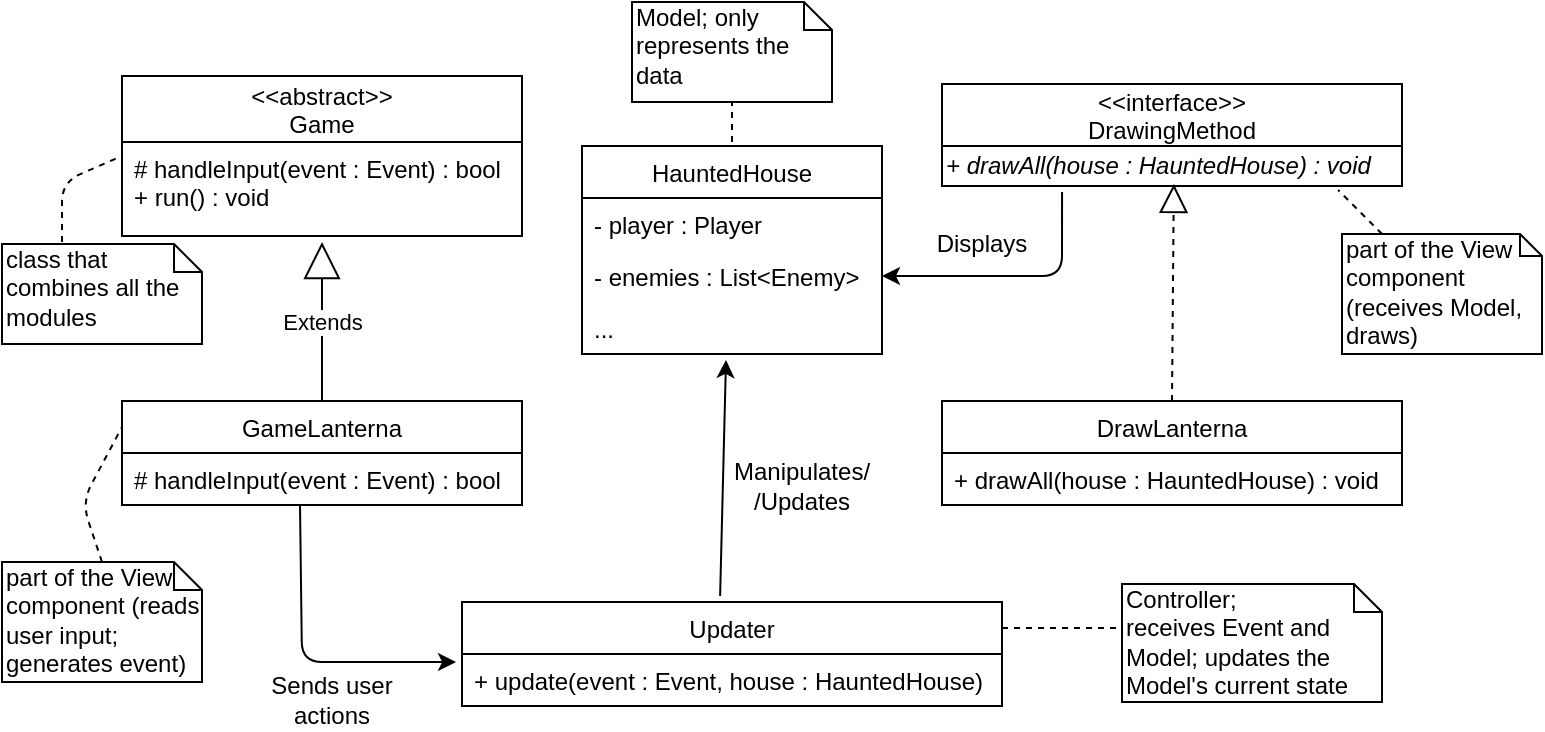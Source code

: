<mxfile version="10.6.3" type="device"><diagram id="iNYG7sxbQMxhoH_OkdxA" name="Page-1"><mxGraphModel dx="918" dy="648" grid="1" gridSize="10" guides="1" tooltips="1" connect="1" arrows="1" fold="1" page="1" pageScale="1" pageWidth="827" pageHeight="1169" math="0" shadow="0"><root><mxCell id="0"/><mxCell id="1" parent="0"/><mxCell id="OS99aZgYbGl55RHw6di3-1" value="&#10;&lt;&lt;abstract&gt;&gt;&#10;Game&#10;" style="swimlane;fontStyle=0;childLayout=stackLayout;horizontal=1;startSize=33;fillColor=none;horizontalStack=0;resizeParent=1;resizeParentMax=0;resizeLast=0;collapsible=1;marginBottom=0;" vertex="1" parent="1"><mxGeometry x="80" y="77" width="200" height="80" as="geometry"/></mxCell><mxCell id="OS99aZgYbGl55RHw6di3-3" value="# handleInput(event : Event) : bool&#10;+ run() : void" style="text;strokeColor=none;fillColor=none;align=left;verticalAlign=top;spacingLeft=4;spacingRight=4;overflow=hidden;rotatable=0;points=[[0,0.5],[1,0.5]];portConstraint=eastwest;fontStyle=0" vertex="1" parent="OS99aZgYbGl55RHw6di3-1"><mxGeometry y="33" width="200" height="47" as="geometry"/></mxCell><mxCell id="OS99aZgYbGl55RHw6di3-6" value="GameLanterna" style="swimlane;fontStyle=0;childLayout=stackLayout;horizontal=1;startSize=26;fillColor=none;horizontalStack=0;resizeParent=1;resizeParentMax=0;resizeLast=0;collapsible=1;marginBottom=0;" vertex="1" parent="1"><mxGeometry x="80" y="239.5" width="200" height="52" as="geometry"/></mxCell><mxCell id="OS99aZgYbGl55RHw6di3-7" value="# handleInput(event : Event) : bool" style="text;strokeColor=none;fillColor=none;align=left;verticalAlign=top;spacingLeft=4;spacingRight=4;overflow=hidden;rotatable=0;points=[[0,0.5],[1,0.5]];portConstraint=eastwest;" vertex="1" parent="OS99aZgYbGl55RHw6di3-6"><mxGeometry y="26" width="200" height="26" as="geometry"/></mxCell><mxCell id="OS99aZgYbGl55RHw6di3-11" value="Extends" style="endArrow=block;endSize=16;endFill=0;html=1;exitX=0.5;exitY=0;exitDx=0;exitDy=0;" edge="1" parent="1" source="OS99aZgYbGl55RHw6di3-6"><mxGeometry width="160" relative="1" as="geometry"><mxPoint x="170" y="220" as="sourcePoint"/><mxPoint x="180" y="160" as="targetPoint"/></mxGeometry></mxCell><mxCell id="OS99aZgYbGl55RHw6di3-12" value="" style="endArrow=none;dashed=1;html=1;entryX=0;entryY=0.5;entryDx=0;entryDy=0;" edge="1" parent="1" target="OS99aZgYbGl55RHw6di3-1"><mxGeometry width="50" height="50" relative="1" as="geometry"><mxPoint x="50" y="160" as="sourcePoint"/><mxPoint x="110" y="140" as="targetPoint"/><Array as="points"><mxPoint x="50" y="130"/></Array></mxGeometry></mxCell><mxCell id="OS99aZgYbGl55RHw6di3-14" value="class that combines all the modules&amp;nbsp;" style="shape=note;whiteSpace=wrap;html=1;size=14;verticalAlign=top;align=left;spacingTop=-6;" vertex="1" parent="1"><mxGeometry x="20" y="161" width="100" height="50" as="geometry"/></mxCell><mxCell id="OS99aZgYbGl55RHw6di3-15" value="part of the View component (reads user input; generates event)" style="shape=note;whiteSpace=wrap;html=1;size=14;verticalAlign=top;align=left;spacingTop=-6;" vertex="1" parent="1"><mxGeometry x="20" y="320" width="100" height="60" as="geometry"/></mxCell><mxCell id="OS99aZgYbGl55RHw6di3-16" value="" style="endArrow=none;dashed=1;html=1;entryX=0;entryY=0.25;entryDx=0;entryDy=0;exitX=0.5;exitY=0;exitDx=0;exitDy=0;exitPerimeter=0;" edge="1" parent="1" source="OS99aZgYbGl55RHw6di3-15" target="OS99aZgYbGl55RHw6di3-6"><mxGeometry width="50" height="50" relative="1" as="geometry"><mxPoint x="70" y="320" as="sourcePoint"/><mxPoint x="120" y="270" as="targetPoint"/><Array as="points"><mxPoint x="60" y="290"/></Array></mxGeometry></mxCell><mxCell id="OS99aZgYbGl55RHw6di3-26" value="&#10;&#10;&lt;&lt;interface&gt;&gt;&#10;DrawingMethod&#10;&#10;" style="swimlane;fontStyle=0;childLayout=stackLayout;horizontal=1;startSize=31;fillColor=none;horizontalStack=0;resizeParent=1;resizeParentMax=0;resizeLast=0;collapsible=1;marginBottom=0;" vertex="1" parent="1"><mxGeometry x="490" y="81" width="230" height="51" as="geometry"/></mxCell><mxCell id="OS99aZgYbGl55RHw6di3-30" value="&lt;i&gt;+ drawAll(house : HauntedHouse) : void&lt;/i&gt;" style="text;html=1;resizable=0;points=[];autosize=1;align=left;verticalAlign=top;spacingTop=-4;" vertex="1" parent="OS99aZgYbGl55RHw6di3-26"><mxGeometry y="31" width="230" height="20" as="geometry"/></mxCell><mxCell id="OS99aZgYbGl55RHw6di3-31" value="" style="endArrow=block;dashed=1;endFill=0;endSize=12;html=1;entryX=0.504;entryY=0.95;entryDx=0;entryDy=0;entryPerimeter=0;exitX=0.5;exitY=0;exitDx=0;exitDy=0;" edge="1" parent="1" source="OS99aZgYbGl55RHw6di3-32" target="OS99aZgYbGl55RHw6di3-30"><mxGeometry width="160" relative="1" as="geometry"><mxPoint x="570" y="230" as="sourcePoint"/><mxPoint x="660" y="210" as="targetPoint"/></mxGeometry></mxCell><mxCell id="OS99aZgYbGl55RHw6di3-32" value="DrawLanterna" style="swimlane;fontStyle=0;childLayout=stackLayout;horizontal=1;startSize=26;fillColor=none;horizontalStack=0;resizeParent=1;resizeParentMax=0;resizeLast=0;collapsible=1;marginBottom=0;" vertex="1" parent="1"><mxGeometry x="490" y="239.5" width="230" height="52" as="geometry"/></mxCell><mxCell id="OS99aZgYbGl55RHw6di3-33" value="+ drawAll(house : HauntedHouse) : void" style="text;strokeColor=none;fillColor=none;align=left;verticalAlign=top;spacingLeft=4;spacingRight=4;overflow=hidden;rotatable=0;points=[[0,0.5],[1,0.5]];portConstraint=eastwest;fontStyle=0" vertex="1" parent="OS99aZgYbGl55RHw6di3-32"><mxGeometry y="26" width="230" height="26" as="geometry"/></mxCell><mxCell id="OS99aZgYbGl55RHw6di3-36" value="" style="endArrow=none;dashed=1;html=1;entryX=0.861;entryY=1.1;entryDx=0;entryDy=0;entryPerimeter=0;" edge="1" parent="1" source="OS99aZgYbGl55RHw6di3-37" target="OS99aZgYbGl55RHw6di3-30"><mxGeometry width="50" height="50" relative="1" as="geometry"><mxPoint x="680" y="170" as="sourcePoint"/><mxPoint x="700" y="160" as="targetPoint"/></mxGeometry></mxCell><mxCell id="OS99aZgYbGl55RHw6di3-37" value="part of the View component (receives Model, draws)" style="shape=note;whiteSpace=wrap;html=1;size=11;verticalAlign=top;align=left;spacingTop=-6;" vertex="1" parent="1"><mxGeometry x="690" y="156" width="100" height="60" as="geometry"/></mxCell><mxCell id="OS99aZgYbGl55RHw6di3-38" value="Updater" style="swimlane;fontStyle=0;childLayout=stackLayout;horizontal=1;startSize=26;fillColor=none;horizontalStack=0;resizeParent=1;resizeParentMax=0;resizeLast=0;collapsible=1;marginBottom=0;" vertex="1" parent="1"><mxGeometry x="250" y="340" width="270" height="52" as="geometry"/></mxCell><mxCell id="OS99aZgYbGl55RHw6di3-39" value="+ update(event : Event, house : HauntedHouse)&#10;" style="text;strokeColor=none;fillColor=none;align=left;verticalAlign=top;spacingLeft=4;spacingRight=4;overflow=hidden;rotatable=0;points=[[0,0.5],[1,0.5]];portConstraint=eastwest;" vertex="1" parent="OS99aZgYbGl55RHw6di3-38"><mxGeometry y="26" width="270" height="26" as="geometry"/></mxCell><mxCell id="OS99aZgYbGl55RHw6di3-42" value="" style="endArrow=none;dashed=1;html=1;exitX=1;exitY=0.25;exitDx=0;exitDy=0;" edge="1" parent="1" source="OS99aZgYbGl55RHw6di3-38"><mxGeometry width="50" height="50" relative="1" as="geometry"><mxPoint x="550" y="390" as="sourcePoint"/><mxPoint x="580" y="353" as="targetPoint"/></mxGeometry></mxCell><mxCell id="OS99aZgYbGl55RHw6di3-43" value="Controller;&lt;br&gt;receives Event and Model; updates the Model's current state&lt;br&gt;&lt;br&gt;" style="shape=note;whiteSpace=wrap;html=1;size=14;verticalAlign=top;align=left;spacingTop=-6;" vertex="1" parent="1"><mxGeometry x="580" y="331" width="130" height="59" as="geometry"/></mxCell><mxCell id="OS99aZgYbGl55RHw6di3-74" value="HauntedHouse" style="swimlane;fontStyle=0;childLayout=stackLayout;horizontal=1;startSize=26;fillColor=none;horizontalStack=0;resizeParent=1;resizeParentMax=0;resizeLast=0;collapsible=1;marginBottom=0;" vertex="1" parent="1"><mxGeometry x="310" y="112" width="150" height="104" as="geometry"/></mxCell><mxCell id="OS99aZgYbGl55RHw6di3-75" value="- player : Player" style="text;strokeColor=none;fillColor=none;align=left;verticalAlign=top;spacingLeft=4;spacingRight=4;overflow=hidden;rotatable=0;points=[[0,0.5],[1,0.5]];portConstraint=eastwest;" vertex="1" parent="OS99aZgYbGl55RHw6di3-74"><mxGeometry y="26" width="150" height="26" as="geometry"/></mxCell><mxCell id="OS99aZgYbGl55RHw6di3-76" value="- enemies : List&lt;Enemy&gt;" style="text;strokeColor=none;fillColor=none;align=left;verticalAlign=top;spacingLeft=4;spacingRight=4;overflow=hidden;rotatable=0;points=[[0,0.5],[1,0.5]];portConstraint=eastwest;" vertex="1" parent="OS99aZgYbGl55RHw6di3-74"><mxGeometry y="52" width="150" height="26" as="geometry"/></mxCell><mxCell id="OS99aZgYbGl55RHw6di3-77" value="..." style="text;strokeColor=none;fillColor=none;align=left;verticalAlign=top;spacingLeft=4;spacingRight=4;overflow=hidden;rotatable=0;points=[[0,0.5],[1,0.5]];portConstraint=eastwest;" vertex="1" parent="OS99aZgYbGl55RHw6di3-74"><mxGeometry y="78" width="150" height="26" as="geometry"/></mxCell><mxCell id="OS99aZgYbGl55RHw6di3-78" value="" style="endArrow=none;dashed=1;html=1;" edge="1" parent="1"><mxGeometry width="50" height="50" relative="1" as="geometry"><mxPoint x="385" y="110" as="sourcePoint"/><mxPoint x="385" y="70" as="targetPoint"/><Array as="points"><mxPoint x="385" y="90"/></Array></mxGeometry></mxCell><mxCell id="OS99aZgYbGl55RHw6di3-79" value="Model; only represents the data" style="shape=note;whiteSpace=wrap;html=1;size=14;verticalAlign=top;align=left;spacingTop=-6;" vertex="1" parent="1"><mxGeometry x="335" y="40" width="100" height="50" as="geometry"/></mxCell><mxCell id="OS99aZgYbGl55RHw6di3-83" value="" style="endArrow=classic;html=1;entryX=1;entryY=0.5;entryDx=0;entryDy=0;exitX=0.261;exitY=1.15;exitDx=0;exitDy=0;exitPerimeter=0;" edge="1" parent="1" source="OS99aZgYbGl55RHw6di3-30" target="OS99aZgYbGl55RHw6di3-76"><mxGeometry width="50" height="50" relative="1" as="geometry"><mxPoint x="550" y="190" as="sourcePoint"/><mxPoint x="550" y="170" as="targetPoint"/><Array as="points"><mxPoint x="550" y="177"/></Array></mxGeometry></mxCell><mxCell id="OS99aZgYbGl55RHw6di3-84" value="Displays" style="text;html=1;strokeColor=none;fillColor=none;align=center;verticalAlign=middle;whiteSpace=wrap;rounded=0;" vertex="1" parent="1"><mxGeometry x="490" y="151" width="40" height="20" as="geometry"/></mxCell><mxCell id="OS99aZgYbGl55RHw6di3-85" value="" style="endArrow=classic;html=1;entryX=0.48;entryY=1.115;entryDx=0;entryDy=0;entryPerimeter=0;exitX=0.478;exitY=-0.058;exitDx=0;exitDy=0;exitPerimeter=0;" edge="1" parent="1" source="OS99aZgYbGl55RHw6di3-38" target="OS99aZgYbGl55RHw6di3-77"><mxGeometry width="50" height="50" relative="1" as="geometry"><mxPoint x="360" y="310" as="sourcePoint"/><mxPoint x="410" y="260" as="targetPoint"/></mxGeometry></mxCell><mxCell id="OS99aZgYbGl55RHw6di3-86" value="Manipulates/&lt;br&gt;/Updates&lt;br&gt;" style="text;html=1;strokeColor=none;fillColor=none;align=center;verticalAlign=middle;whiteSpace=wrap;rounded=0;" vertex="1" parent="1"><mxGeometry x="400" y="271.5" width="40" height="20" as="geometry"/></mxCell><mxCell id="OS99aZgYbGl55RHw6di3-87" value="" style="endArrow=classic;html=1;exitX=0.445;exitY=0.981;exitDx=0;exitDy=0;exitPerimeter=0;entryX=-0.011;entryY=0.154;entryDx=0;entryDy=0;entryPerimeter=0;" edge="1" parent="1" source="OS99aZgYbGl55RHw6di3-7" target="OS99aZgYbGl55RHw6di3-39"><mxGeometry width="50" height="50" relative="1" as="geometry"><mxPoint x="170" y="480" as="sourcePoint"/><mxPoint x="170" y="380" as="targetPoint"/><Array as="points"><mxPoint x="170" y="370"/></Array></mxGeometry></mxCell><mxCell id="OS99aZgYbGl55RHw6di3-88" value="Sends user actions&lt;br&gt;" style="text;html=1;strokeColor=none;fillColor=none;align=center;verticalAlign=middle;whiteSpace=wrap;rounded=0;" vertex="1" parent="1"><mxGeometry x="150" y="379" width="70" height="20" as="geometry"/></mxCell></root></mxGraphModel></diagram></mxfile>